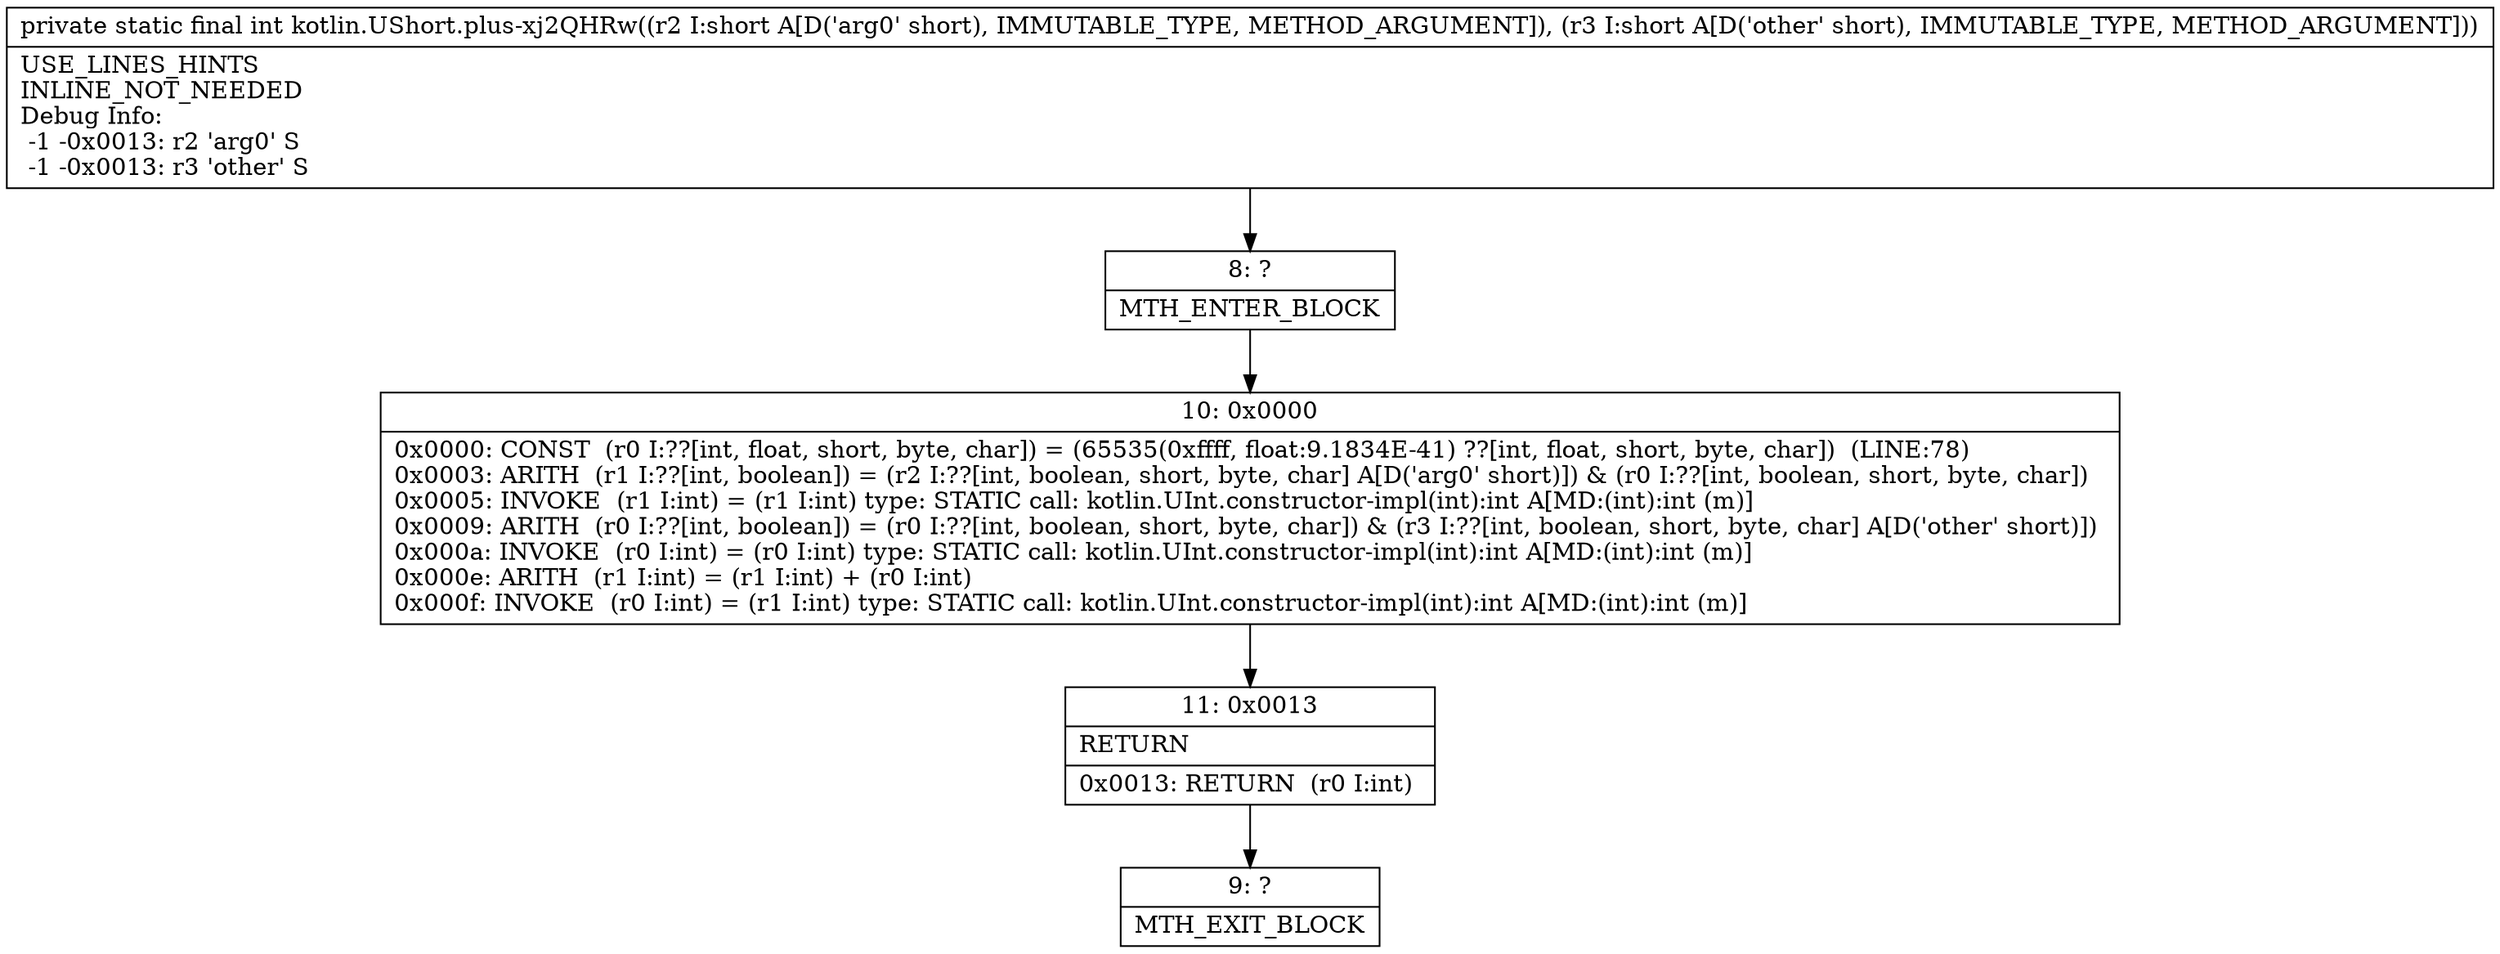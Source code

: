 digraph "CFG forkotlin.UShort.plus\-xj2QHRw(SS)I" {
Node_8 [shape=record,label="{8\:\ ?|MTH_ENTER_BLOCK\l}"];
Node_10 [shape=record,label="{10\:\ 0x0000|0x0000: CONST  (r0 I:??[int, float, short, byte, char]) = (65535(0xffff, float:9.1834E\-41) ??[int, float, short, byte, char])  (LINE:78)\l0x0003: ARITH  (r1 I:??[int, boolean]) = (r2 I:??[int, boolean, short, byte, char] A[D('arg0' short)]) & (r0 I:??[int, boolean, short, byte, char]) \l0x0005: INVOKE  (r1 I:int) = (r1 I:int) type: STATIC call: kotlin.UInt.constructor\-impl(int):int A[MD:(int):int (m)]\l0x0009: ARITH  (r0 I:??[int, boolean]) = (r0 I:??[int, boolean, short, byte, char]) & (r3 I:??[int, boolean, short, byte, char] A[D('other' short)]) \l0x000a: INVOKE  (r0 I:int) = (r0 I:int) type: STATIC call: kotlin.UInt.constructor\-impl(int):int A[MD:(int):int (m)]\l0x000e: ARITH  (r1 I:int) = (r1 I:int) + (r0 I:int) \l0x000f: INVOKE  (r0 I:int) = (r1 I:int) type: STATIC call: kotlin.UInt.constructor\-impl(int):int A[MD:(int):int (m)]\l}"];
Node_11 [shape=record,label="{11\:\ 0x0013|RETURN\l|0x0013: RETURN  (r0 I:int) \l}"];
Node_9 [shape=record,label="{9\:\ ?|MTH_EXIT_BLOCK\l}"];
MethodNode[shape=record,label="{private static final int kotlin.UShort.plus\-xj2QHRw((r2 I:short A[D('arg0' short), IMMUTABLE_TYPE, METHOD_ARGUMENT]), (r3 I:short A[D('other' short), IMMUTABLE_TYPE, METHOD_ARGUMENT]))  | USE_LINES_HINTS\lINLINE_NOT_NEEDED\lDebug Info:\l  \-1 \-0x0013: r2 'arg0' S\l  \-1 \-0x0013: r3 'other' S\l}"];
MethodNode -> Node_8;Node_8 -> Node_10;
Node_10 -> Node_11;
Node_11 -> Node_9;
}

